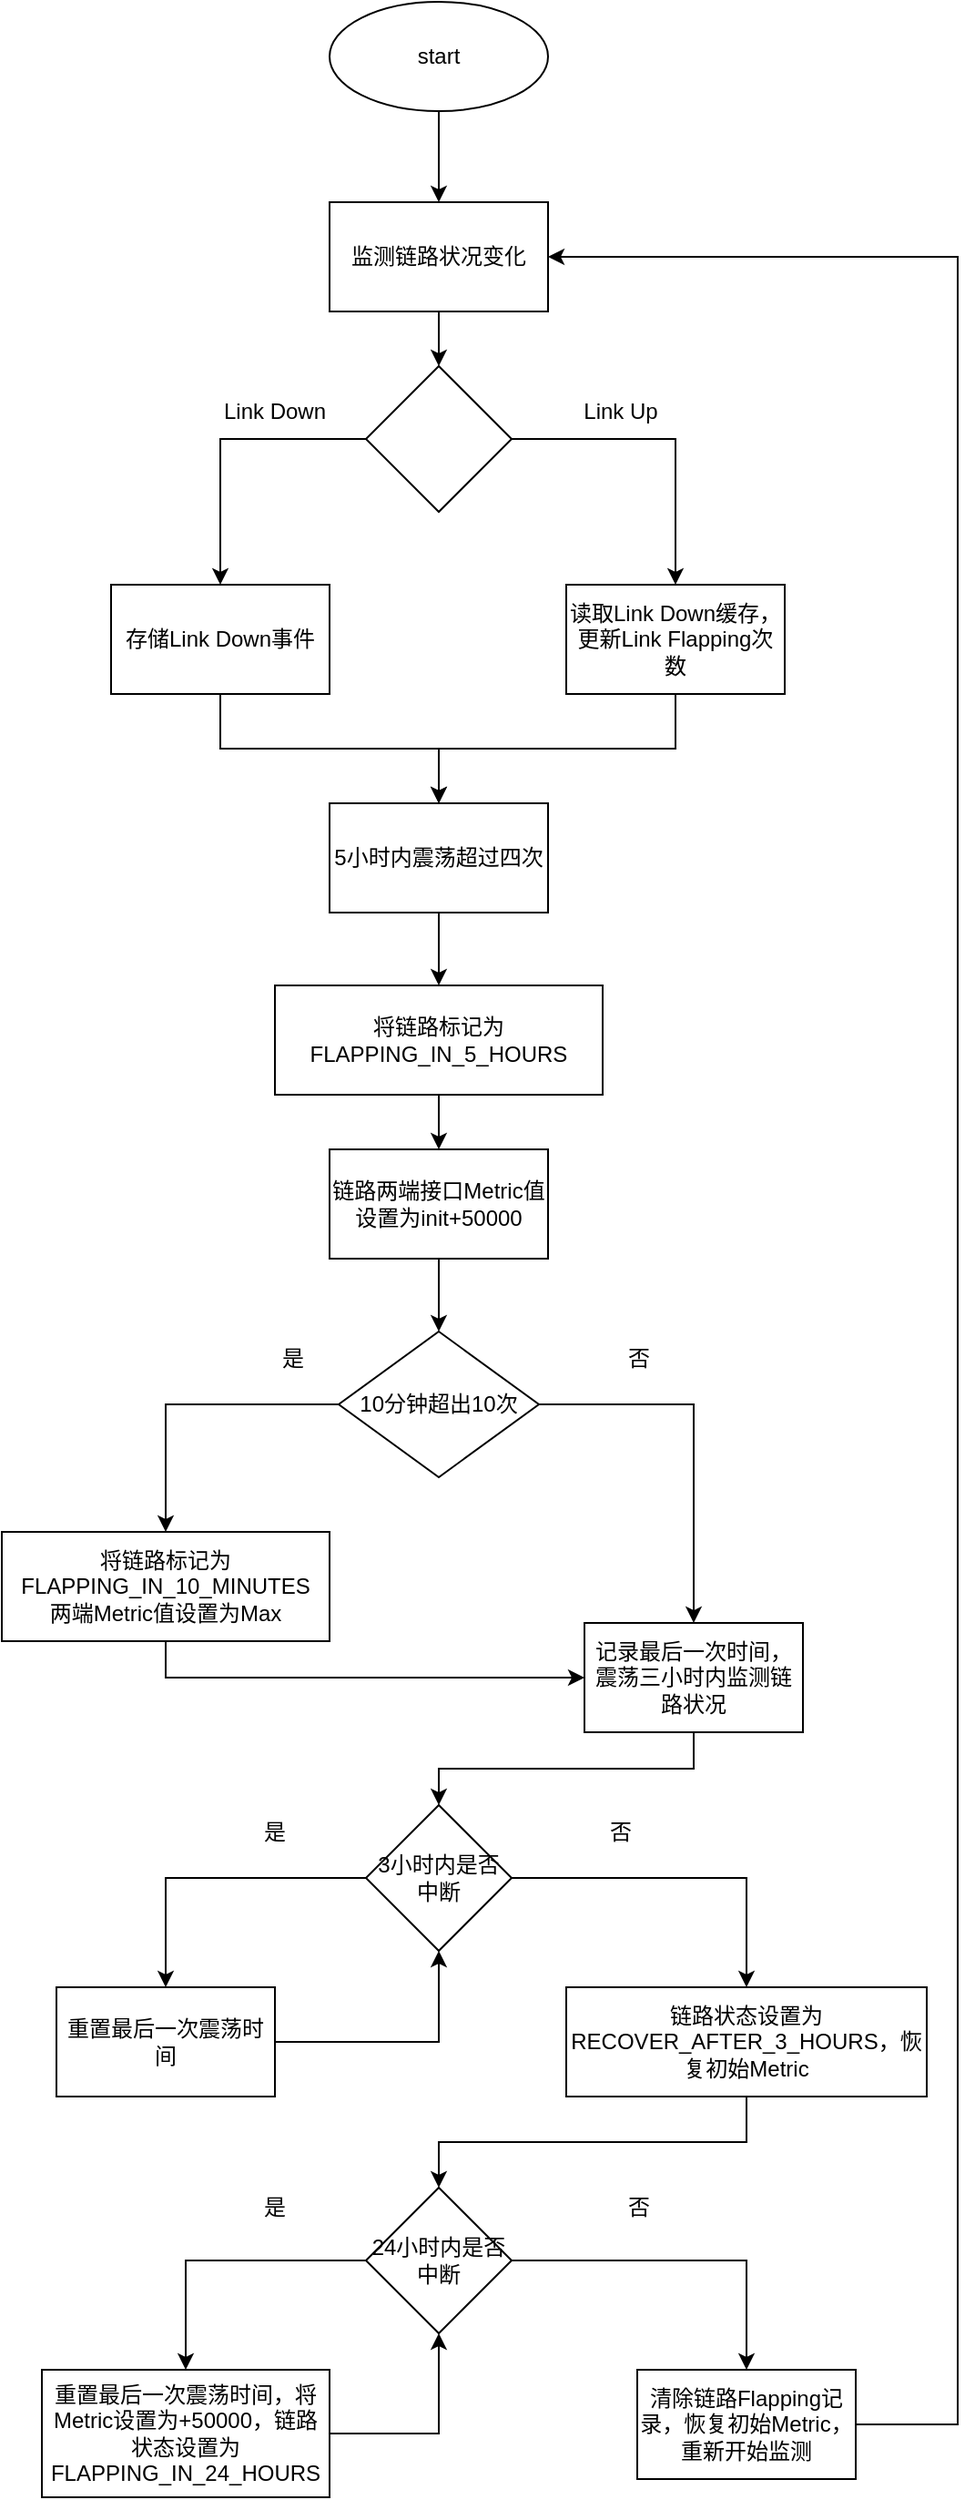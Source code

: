 <mxfile version="21.0.2" type="github">
  <diagram id="C5RBs43oDa-KdzZeNtuy" name="Page-1">
    <mxGraphModel dx="1265" dy="673" grid="1" gridSize="10" guides="1" tooltips="1" connect="1" arrows="1" fold="1" page="1" pageScale="1" pageWidth="583" pageHeight="827" math="0" shadow="0">
      <root>
        <mxCell id="WIyWlLk6GJQsqaUBKTNV-0" />
        <mxCell id="WIyWlLk6GJQsqaUBKTNV-1" parent="WIyWlLk6GJQsqaUBKTNV-0" />
        <mxCell id="flgQ8N4auqFFRh5ke0pL-4" style="edgeStyle=orthogonalEdgeStyle;rounded=0;orthogonalLoop=1;jettySize=auto;html=1;exitX=0.5;exitY=1;exitDx=0;exitDy=0;entryX=0.5;entryY=0;entryDx=0;entryDy=0;" edge="1" parent="WIyWlLk6GJQsqaUBKTNV-1" source="flgQ8N4auqFFRh5ke0pL-2" target="flgQ8N4auqFFRh5ke0pL-3">
          <mxGeometry relative="1" as="geometry" />
        </mxCell>
        <mxCell id="flgQ8N4auqFFRh5ke0pL-2" value="start" style="ellipse;whiteSpace=wrap;html=1;" vertex="1" parent="WIyWlLk6GJQsqaUBKTNV-1">
          <mxGeometry x="225" y="30" width="120" height="60" as="geometry" />
        </mxCell>
        <mxCell id="flgQ8N4auqFFRh5ke0pL-6" style="edgeStyle=orthogonalEdgeStyle;rounded=0;orthogonalLoop=1;jettySize=auto;html=1;" edge="1" parent="WIyWlLk6GJQsqaUBKTNV-1" source="flgQ8N4auqFFRh5ke0pL-3" target="flgQ8N4auqFFRh5ke0pL-5">
          <mxGeometry relative="1" as="geometry" />
        </mxCell>
        <mxCell id="flgQ8N4auqFFRh5ke0pL-3" value="监测链路状况变化" style="rounded=0;whiteSpace=wrap;html=1;" vertex="1" parent="WIyWlLk6GJQsqaUBKTNV-1">
          <mxGeometry x="225" y="140" width="120" height="60" as="geometry" />
        </mxCell>
        <mxCell id="flgQ8N4auqFFRh5ke0pL-9" style="edgeStyle=orthogonalEdgeStyle;rounded=0;orthogonalLoop=1;jettySize=auto;html=1;exitX=1;exitY=0.5;exitDx=0;exitDy=0;" edge="1" parent="WIyWlLk6GJQsqaUBKTNV-1" source="flgQ8N4auqFFRh5ke0pL-5" target="flgQ8N4auqFFRh5ke0pL-8">
          <mxGeometry relative="1" as="geometry" />
        </mxCell>
        <mxCell id="flgQ8N4auqFFRh5ke0pL-10" style="edgeStyle=orthogonalEdgeStyle;rounded=0;orthogonalLoop=1;jettySize=auto;html=1;exitX=0;exitY=0.5;exitDx=0;exitDy=0;entryX=0.5;entryY=0;entryDx=0;entryDy=0;" edge="1" parent="WIyWlLk6GJQsqaUBKTNV-1" source="flgQ8N4auqFFRh5ke0pL-5" target="flgQ8N4auqFFRh5ke0pL-7">
          <mxGeometry relative="1" as="geometry" />
        </mxCell>
        <mxCell id="flgQ8N4auqFFRh5ke0pL-5" value="" style="rhombus;whiteSpace=wrap;html=1;" vertex="1" parent="WIyWlLk6GJQsqaUBKTNV-1">
          <mxGeometry x="245" y="230" width="80" height="80" as="geometry" />
        </mxCell>
        <mxCell id="flgQ8N4auqFFRh5ke0pL-15" style="edgeStyle=orthogonalEdgeStyle;rounded=0;orthogonalLoop=1;jettySize=auto;html=1;exitX=0.5;exitY=1;exitDx=0;exitDy=0;entryX=0.5;entryY=0;entryDx=0;entryDy=0;" edge="1" parent="WIyWlLk6GJQsqaUBKTNV-1" source="flgQ8N4auqFFRh5ke0pL-7" target="flgQ8N4auqFFRh5ke0pL-14">
          <mxGeometry relative="1" as="geometry" />
        </mxCell>
        <mxCell id="flgQ8N4auqFFRh5ke0pL-7" value="存储Link Down事件" style="rounded=0;whiteSpace=wrap;html=1;" vertex="1" parent="WIyWlLk6GJQsqaUBKTNV-1">
          <mxGeometry x="105" y="350" width="120" height="60" as="geometry" />
        </mxCell>
        <mxCell id="flgQ8N4auqFFRh5ke0pL-16" style="edgeStyle=orthogonalEdgeStyle;rounded=0;orthogonalLoop=1;jettySize=auto;html=1;exitX=0.5;exitY=1;exitDx=0;exitDy=0;entryX=0.5;entryY=0;entryDx=0;entryDy=0;" edge="1" parent="WIyWlLk6GJQsqaUBKTNV-1" source="flgQ8N4auqFFRh5ke0pL-8" target="flgQ8N4auqFFRh5ke0pL-14">
          <mxGeometry relative="1" as="geometry" />
        </mxCell>
        <mxCell id="flgQ8N4auqFFRh5ke0pL-8" value="读取Link Down缓存，更新Link Flapping次数" style="rounded=0;whiteSpace=wrap;html=1;" vertex="1" parent="WIyWlLk6GJQsqaUBKTNV-1">
          <mxGeometry x="355" y="350" width="120" height="60" as="geometry" />
        </mxCell>
        <mxCell id="flgQ8N4auqFFRh5ke0pL-11" value="Link Down" style="text;strokeColor=none;align=center;fillColor=none;html=1;verticalAlign=middle;whiteSpace=wrap;rounded=0;" vertex="1" parent="WIyWlLk6GJQsqaUBKTNV-1">
          <mxGeometry x="165" y="240" width="60" height="30" as="geometry" />
        </mxCell>
        <mxCell id="flgQ8N4auqFFRh5ke0pL-12" value="Link Up" style="text;strokeColor=none;align=center;fillColor=none;html=1;verticalAlign=middle;whiteSpace=wrap;rounded=0;" vertex="1" parent="WIyWlLk6GJQsqaUBKTNV-1">
          <mxGeometry x="355" y="240" width="60" height="30" as="geometry" />
        </mxCell>
        <mxCell id="flgQ8N4auqFFRh5ke0pL-18" style="edgeStyle=orthogonalEdgeStyle;rounded=0;orthogonalLoop=1;jettySize=auto;html=1;entryX=0.5;entryY=0;entryDx=0;entryDy=0;" edge="1" parent="WIyWlLk6GJQsqaUBKTNV-1" source="flgQ8N4auqFFRh5ke0pL-14" target="flgQ8N4auqFFRh5ke0pL-17">
          <mxGeometry relative="1" as="geometry" />
        </mxCell>
        <mxCell id="flgQ8N4auqFFRh5ke0pL-14" value="5小时内震荡超过四次" style="rounded=0;whiteSpace=wrap;html=1;" vertex="1" parent="WIyWlLk6GJQsqaUBKTNV-1">
          <mxGeometry x="225" y="470" width="120" height="60" as="geometry" />
        </mxCell>
        <mxCell id="flgQ8N4auqFFRh5ke0pL-20" value="" style="edgeStyle=orthogonalEdgeStyle;rounded=0;orthogonalLoop=1;jettySize=auto;html=1;" edge="1" parent="WIyWlLk6GJQsqaUBKTNV-1" source="flgQ8N4auqFFRh5ke0pL-17" target="flgQ8N4auqFFRh5ke0pL-19">
          <mxGeometry relative="1" as="geometry" />
        </mxCell>
        <mxCell id="flgQ8N4auqFFRh5ke0pL-17" value="将链路标记为FLAPPING_IN_5_HOURS" style="rounded=0;whiteSpace=wrap;html=1;" vertex="1" parent="WIyWlLk6GJQsqaUBKTNV-1">
          <mxGeometry x="195" y="570" width="180" height="60" as="geometry" />
        </mxCell>
        <mxCell id="flgQ8N4auqFFRh5ke0pL-22" value="" style="edgeStyle=orthogonalEdgeStyle;rounded=0;orthogonalLoop=1;jettySize=auto;html=1;" edge="1" parent="WIyWlLk6GJQsqaUBKTNV-1" source="flgQ8N4auqFFRh5ke0pL-19" target="flgQ8N4auqFFRh5ke0pL-21">
          <mxGeometry relative="1" as="geometry" />
        </mxCell>
        <mxCell id="flgQ8N4auqFFRh5ke0pL-19" value="链路两端接口Metric值设置为init+50000" style="whiteSpace=wrap;html=1;rounded=0;" vertex="1" parent="WIyWlLk6GJQsqaUBKTNV-1">
          <mxGeometry x="225" y="660" width="120" height="60" as="geometry" />
        </mxCell>
        <mxCell id="flgQ8N4auqFFRh5ke0pL-24" value="" style="edgeStyle=orthogonalEdgeStyle;rounded=0;orthogonalLoop=1;jettySize=auto;html=1;" edge="1" parent="WIyWlLk6GJQsqaUBKTNV-1" source="flgQ8N4auqFFRh5ke0pL-21" target="flgQ8N4auqFFRh5ke0pL-23">
          <mxGeometry relative="1" as="geometry" />
        </mxCell>
        <mxCell id="flgQ8N4auqFFRh5ke0pL-28" style="edgeStyle=orthogonalEdgeStyle;rounded=0;orthogonalLoop=1;jettySize=auto;html=1;exitX=1;exitY=0.5;exitDx=0;exitDy=0;" edge="1" parent="WIyWlLk6GJQsqaUBKTNV-1" source="flgQ8N4auqFFRh5ke0pL-21" target="flgQ8N4auqFFRh5ke0pL-26">
          <mxGeometry relative="1" as="geometry" />
        </mxCell>
        <mxCell id="flgQ8N4auqFFRh5ke0pL-21" value="10分钟超出10次" style="rhombus;whiteSpace=wrap;html=1;rounded=0;" vertex="1" parent="WIyWlLk6GJQsqaUBKTNV-1">
          <mxGeometry x="230" y="760" width="110" height="80" as="geometry" />
        </mxCell>
        <mxCell id="flgQ8N4auqFFRh5ke0pL-30" style="edgeStyle=orthogonalEdgeStyle;rounded=0;orthogonalLoop=1;jettySize=auto;html=1;exitX=0.5;exitY=1;exitDx=0;exitDy=0;" edge="1" parent="WIyWlLk6GJQsqaUBKTNV-1" source="flgQ8N4auqFFRh5ke0pL-23" target="flgQ8N4auqFFRh5ke0pL-26">
          <mxGeometry relative="1" as="geometry" />
        </mxCell>
        <mxCell id="flgQ8N4auqFFRh5ke0pL-23" value="将链路标记为FLAPPING_IN_10_MINUTES&lt;br&gt;两端Metric值设置为Max" style="whiteSpace=wrap;html=1;rounded=0;" vertex="1" parent="WIyWlLk6GJQsqaUBKTNV-1">
          <mxGeometry x="45" y="870" width="180" height="60" as="geometry" />
        </mxCell>
        <mxCell id="flgQ8N4auqFFRh5ke0pL-25" value="是" style="text;strokeColor=none;align=center;fillColor=none;html=1;verticalAlign=middle;whiteSpace=wrap;rounded=0;" vertex="1" parent="WIyWlLk6GJQsqaUBKTNV-1">
          <mxGeometry x="175" y="760" width="60" height="30" as="geometry" />
        </mxCell>
        <mxCell id="flgQ8N4auqFFRh5ke0pL-34" style="edgeStyle=orthogonalEdgeStyle;rounded=0;orthogonalLoop=1;jettySize=auto;html=1;exitX=0.5;exitY=1;exitDx=0;exitDy=0;entryX=0.5;entryY=0;entryDx=0;entryDy=0;" edge="1" parent="WIyWlLk6GJQsqaUBKTNV-1" source="flgQ8N4auqFFRh5ke0pL-26" target="flgQ8N4auqFFRh5ke0pL-33">
          <mxGeometry relative="1" as="geometry" />
        </mxCell>
        <mxCell id="flgQ8N4auqFFRh5ke0pL-26" value="记录最后一次时间，震荡三小时内监测链路状况" style="rounded=0;whiteSpace=wrap;html=1;" vertex="1" parent="WIyWlLk6GJQsqaUBKTNV-1">
          <mxGeometry x="365" y="920" width="120" height="60" as="geometry" />
        </mxCell>
        <mxCell id="flgQ8N4auqFFRh5ke0pL-29" value="否" style="text;strokeColor=none;align=center;fillColor=none;html=1;verticalAlign=middle;whiteSpace=wrap;rounded=0;" vertex="1" parent="WIyWlLk6GJQsqaUBKTNV-1">
          <mxGeometry x="365" y="760" width="60" height="30" as="geometry" />
        </mxCell>
        <mxCell id="flgQ8N4auqFFRh5ke0pL-37" style="edgeStyle=orthogonalEdgeStyle;rounded=0;orthogonalLoop=1;jettySize=auto;html=1;exitX=1;exitY=0.5;exitDx=0;exitDy=0;entryX=0.5;entryY=0;entryDx=0;entryDy=0;" edge="1" parent="WIyWlLk6GJQsqaUBKTNV-1" source="flgQ8N4auqFFRh5ke0pL-33" target="flgQ8N4auqFFRh5ke0pL-36">
          <mxGeometry relative="1" as="geometry" />
        </mxCell>
        <mxCell id="flgQ8N4auqFFRh5ke0pL-39" style="edgeStyle=orthogonalEdgeStyle;rounded=0;orthogonalLoop=1;jettySize=auto;html=1;exitX=0;exitY=0.5;exitDx=0;exitDy=0;entryX=0.5;entryY=0;entryDx=0;entryDy=0;" edge="1" parent="WIyWlLk6GJQsqaUBKTNV-1" source="flgQ8N4auqFFRh5ke0pL-33" target="flgQ8N4auqFFRh5ke0pL-35">
          <mxGeometry relative="1" as="geometry" />
        </mxCell>
        <mxCell id="flgQ8N4auqFFRh5ke0pL-33" value="3小时内是否中断" style="rhombus;whiteSpace=wrap;html=1;" vertex="1" parent="WIyWlLk6GJQsqaUBKTNV-1">
          <mxGeometry x="245" y="1020" width="80" height="80" as="geometry" />
        </mxCell>
        <mxCell id="flgQ8N4auqFFRh5ke0pL-40" style="edgeStyle=orthogonalEdgeStyle;rounded=0;orthogonalLoop=1;jettySize=auto;html=1;exitX=1;exitY=0.5;exitDx=0;exitDy=0;" edge="1" parent="WIyWlLk6GJQsqaUBKTNV-1" source="flgQ8N4auqFFRh5ke0pL-35" target="flgQ8N4auqFFRh5ke0pL-33">
          <mxGeometry relative="1" as="geometry" />
        </mxCell>
        <mxCell id="flgQ8N4auqFFRh5ke0pL-35" value="重置最后一次震荡时间" style="rounded=0;whiteSpace=wrap;html=1;" vertex="1" parent="WIyWlLk6GJQsqaUBKTNV-1">
          <mxGeometry x="75" y="1120" width="120" height="60" as="geometry" />
        </mxCell>
        <mxCell id="flgQ8N4auqFFRh5ke0pL-45" style="edgeStyle=orthogonalEdgeStyle;rounded=0;orthogonalLoop=1;jettySize=auto;html=1;exitX=0.5;exitY=1;exitDx=0;exitDy=0;" edge="1" parent="WIyWlLk6GJQsqaUBKTNV-1" source="flgQ8N4auqFFRh5ke0pL-36" target="flgQ8N4auqFFRh5ke0pL-44">
          <mxGeometry relative="1" as="geometry" />
        </mxCell>
        <mxCell id="flgQ8N4auqFFRh5ke0pL-36" value="链路状态设置为RECOVER_AFTER_3_HOURS，恢复初始Metric" style="rounded=0;whiteSpace=wrap;html=1;" vertex="1" parent="WIyWlLk6GJQsqaUBKTNV-1">
          <mxGeometry x="355" y="1120" width="198" height="60" as="geometry" />
        </mxCell>
        <mxCell id="flgQ8N4auqFFRh5ke0pL-41" value="是" style="text;strokeColor=none;align=center;fillColor=none;html=1;verticalAlign=middle;whiteSpace=wrap;rounded=0;" vertex="1" parent="WIyWlLk6GJQsqaUBKTNV-1">
          <mxGeometry x="165" y="1020" width="60" height="30" as="geometry" />
        </mxCell>
        <mxCell id="flgQ8N4auqFFRh5ke0pL-42" value="否" style="text;strokeColor=none;align=center;fillColor=none;html=1;verticalAlign=middle;whiteSpace=wrap;rounded=0;" vertex="1" parent="WIyWlLk6GJQsqaUBKTNV-1">
          <mxGeometry x="355" y="1020" width="60" height="30" as="geometry" />
        </mxCell>
        <mxCell id="flgQ8N4auqFFRh5ke0pL-47" style="edgeStyle=orthogonalEdgeStyle;rounded=0;orthogonalLoop=1;jettySize=auto;html=1;exitX=0;exitY=0.5;exitDx=0;exitDy=0;entryX=0.5;entryY=0;entryDx=0;entryDy=0;" edge="1" parent="WIyWlLk6GJQsqaUBKTNV-1" source="flgQ8N4auqFFRh5ke0pL-44" target="flgQ8N4auqFFRh5ke0pL-46">
          <mxGeometry relative="1" as="geometry" />
        </mxCell>
        <mxCell id="flgQ8N4auqFFRh5ke0pL-50" style="edgeStyle=orthogonalEdgeStyle;rounded=0;orthogonalLoop=1;jettySize=auto;html=1;entryX=0.5;entryY=0;entryDx=0;entryDy=0;" edge="1" parent="WIyWlLk6GJQsqaUBKTNV-1" source="flgQ8N4auqFFRh5ke0pL-44" target="flgQ8N4auqFFRh5ke0pL-49">
          <mxGeometry relative="1" as="geometry" />
        </mxCell>
        <mxCell id="flgQ8N4auqFFRh5ke0pL-44" value="24小时内是否中断" style="rhombus;whiteSpace=wrap;html=1;" vertex="1" parent="WIyWlLk6GJQsqaUBKTNV-1">
          <mxGeometry x="245" y="1230" width="80" height="80" as="geometry" />
        </mxCell>
        <mxCell id="flgQ8N4auqFFRh5ke0pL-53" style="edgeStyle=orthogonalEdgeStyle;rounded=0;orthogonalLoop=1;jettySize=auto;html=1;" edge="1" parent="WIyWlLk6GJQsqaUBKTNV-1" source="flgQ8N4auqFFRh5ke0pL-46" target="flgQ8N4auqFFRh5ke0pL-44">
          <mxGeometry relative="1" as="geometry" />
        </mxCell>
        <mxCell id="flgQ8N4auqFFRh5ke0pL-46" value="重置最后一次震荡时间，将Metric设置为+50000，链路状态设置为FLAPPING_IN_24_HOURS" style="rounded=0;whiteSpace=wrap;html=1;" vertex="1" parent="WIyWlLk6GJQsqaUBKTNV-1">
          <mxGeometry x="67" y="1330" width="158" height="70" as="geometry" />
        </mxCell>
        <mxCell id="flgQ8N4auqFFRh5ke0pL-48" value="是" style="text;strokeColor=none;align=center;fillColor=none;html=1;verticalAlign=middle;whiteSpace=wrap;rounded=0;" vertex="1" parent="WIyWlLk6GJQsqaUBKTNV-1">
          <mxGeometry x="165" y="1226" width="60" height="30" as="geometry" />
        </mxCell>
        <mxCell id="flgQ8N4auqFFRh5ke0pL-54" style="edgeStyle=orthogonalEdgeStyle;rounded=0;orthogonalLoop=1;jettySize=auto;html=1;entryX=1;entryY=0.5;entryDx=0;entryDy=0;" edge="1" parent="WIyWlLk6GJQsqaUBKTNV-1" source="flgQ8N4auqFFRh5ke0pL-49" target="flgQ8N4auqFFRh5ke0pL-3">
          <mxGeometry relative="1" as="geometry">
            <mxPoint x="560" y="390" as="targetPoint" />
            <Array as="points">
              <mxPoint x="570" y="1360" />
              <mxPoint x="570" y="170" />
            </Array>
          </mxGeometry>
        </mxCell>
        <mxCell id="flgQ8N4auqFFRh5ke0pL-49" value="清除链路Flapping记录，恢复初始Metric，重新开始监测" style="rounded=0;whiteSpace=wrap;html=1;" vertex="1" parent="WIyWlLk6GJQsqaUBKTNV-1">
          <mxGeometry x="394" y="1330" width="120" height="60" as="geometry" />
        </mxCell>
        <mxCell id="flgQ8N4auqFFRh5ke0pL-52" value="否" style="text;strokeColor=none;align=center;fillColor=none;html=1;verticalAlign=middle;whiteSpace=wrap;rounded=0;" vertex="1" parent="WIyWlLk6GJQsqaUBKTNV-1">
          <mxGeometry x="365" y="1226" width="60" height="30" as="geometry" />
        </mxCell>
      </root>
    </mxGraphModel>
  </diagram>
</mxfile>
